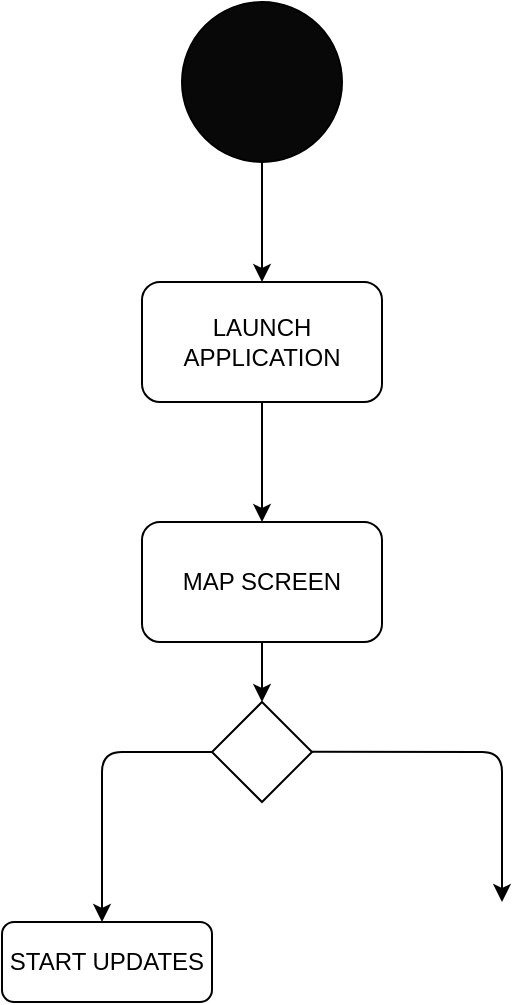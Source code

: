 <mxfile version="15.2.9" type="github">
  <diagram id="jQZXFjo3gE5EWpctIJgx" name="Page-1">
    <mxGraphModel dx="363" dy="194" grid="1" gridSize="10" guides="1" tooltips="1" connect="1" arrows="1" fold="1" page="1" pageScale="1" pageWidth="850" pageHeight="1100" math="0" shadow="0">
      <root>
        <mxCell id="0" />
        <mxCell id="1" parent="0" />
        <mxCell id="J_TzvKWdbOUgN1X-5O3e-1" value="" style="ellipse;whiteSpace=wrap;html=1;aspect=fixed;fillColor=#080808;" vertex="1" parent="1">
          <mxGeometry x="350" y="30" width="80" height="80" as="geometry" />
        </mxCell>
        <mxCell id="J_TzvKWdbOUgN1X-5O3e-2" value="" style="endArrow=classic;html=1;exitX=0.5;exitY=1;exitDx=0;exitDy=0;" edge="1" parent="1" source="J_TzvKWdbOUgN1X-5O3e-1">
          <mxGeometry width="50" height="50" relative="1" as="geometry">
            <mxPoint x="400" y="380" as="sourcePoint" />
            <mxPoint x="390" y="170" as="targetPoint" />
          </mxGeometry>
        </mxCell>
        <mxCell id="J_TzvKWdbOUgN1X-5O3e-3" value="LAUNCH APPLICATION" style="rounded=1;whiteSpace=wrap;html=1;" vertex="1" parent="1">
          <mxGeometry x="330" y="170" width="120" height="60" as="geometry" />
        </mxCell>
        <mxCell id="J_TzvKWdbOUgN1X-5O3e-4" value="MAP SCREEN" style="rounded=1;whiteSpace=wrap;html=1;" vertex="1" parent="1">
          <mxGeometry x="330" y="290" width="120" height="60" as="geometry" />
        </mxCell>
        <mxCell id="J_TzvKWdbOUgN1X-5O3e-5" value="" style="endArrow=classic;html=1;exitX=0.5;exitY=1;exitDx=0;exitDy=0;" edge="1" parent="1" source="J_TzvKWdbOUgN1X-5O3e-3">
          <mxGeometry width="50" height="50" relative="1" as="geometry">
            <mxPoint x="400" y="380" as="sourcePoint" />
            <mxPoint x="390" y="290" as="targetPoint" />
          </mxGeometry>
        </mxCell>
        <mxCell id="J_TzvKWdbOUgN1X-5O3e-6" value="" style="rhombus;whiteSpace=wrap;html=1;" vertex="1" parent="1">
          <mxGeometry x="365" y="380" width="50" height="50" as="geometry" />
        </mxCell>
        <mxCell id="J_TzvKWdbOUgN1X-5O3e-7" value="" style="endArrow=classic;html=1;entryX=0.5;entryY=0;entryDx=0;entryDy=0;" edge="1" parent="1" target="J_TzvKWdbOUgN1X-5O3e-6">
          <mxGeometry width="50" height="50" relative="1" as="geometry">
            <mxPoint x="390" y="350" as="sourcePoint" />
            <mxPoint x="450" y="330" as="targetPoint" />
          </mxGeometry>
        </mxCell>
        <mxCell id="J_TzvKWdbOUgN1X-5O3e-12" value="" style="endArrow=classic;html=1;exitX=0;exitY=0.5;exitDx=0;exitDy=0;" edge="1" parent="1" source="J_TzvKWdbOUgN1X-5O3e-6">
          <mxGeometry width="50" height="50" relative="1" as="geometry">
            <mxPoint x="270" y="470" as="sourcePoint" />
            <mxPoint x="310" y="490" as="targetPoint" />
            <Array as="points">
              <mxPoint x="310" y="405" />
            </Array>
          </mxGeometry>
        </mxCell>
        <mxCell id="J_TzvKWdbOUgN1X-5O3e-13" value="START UPDATES" style="rounded=1;whiteSpace=wrap;html=1;" vertex="1" parent="1">
          <mxGeometry x="260" y="490" width="105" height="40" as="geometry" />
        </mxCell>
        <mxCell id="J_TzvKWdbOUgN1X-5O3e-17" value="" style="endArrow=classic;html=1;" edge="1" parent="1">
          <mxGeometry width="50" height="50" relative="1" as="geometry">
            <mxPoint x="415" y="404.86" as="sourcePoint" />
            <mxPoint x="510" y="480" as="targetPoint" />
            <Array as="points">
              <mxPoint x="510" y="405" />
            </Array>
          </mxGeometry>
        </mxCell>
      </root>
    </mxGraphModel>
  </diagram>
</mxfile>
